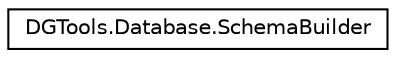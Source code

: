 digraph "Graphical Class Hierarchy"
{
 // LATEX_PDF_SIZE
  edge [fontname="Helvetica",fontsize="10",labelfontname="Helvetica",labelfontsize="10"];
  node [fontname="Helvetica",fontsize="10",shape=record];
  rankdir="LR";
  Node0 [label="DGTools.Database.SchemaBuilder",height=0.2,width=0.4,color="black", fillcolor="white", style="filled",URL="$class_d_g_tools_1_1_database_1_1_schema_builder.html",tooltip=" "];
}
